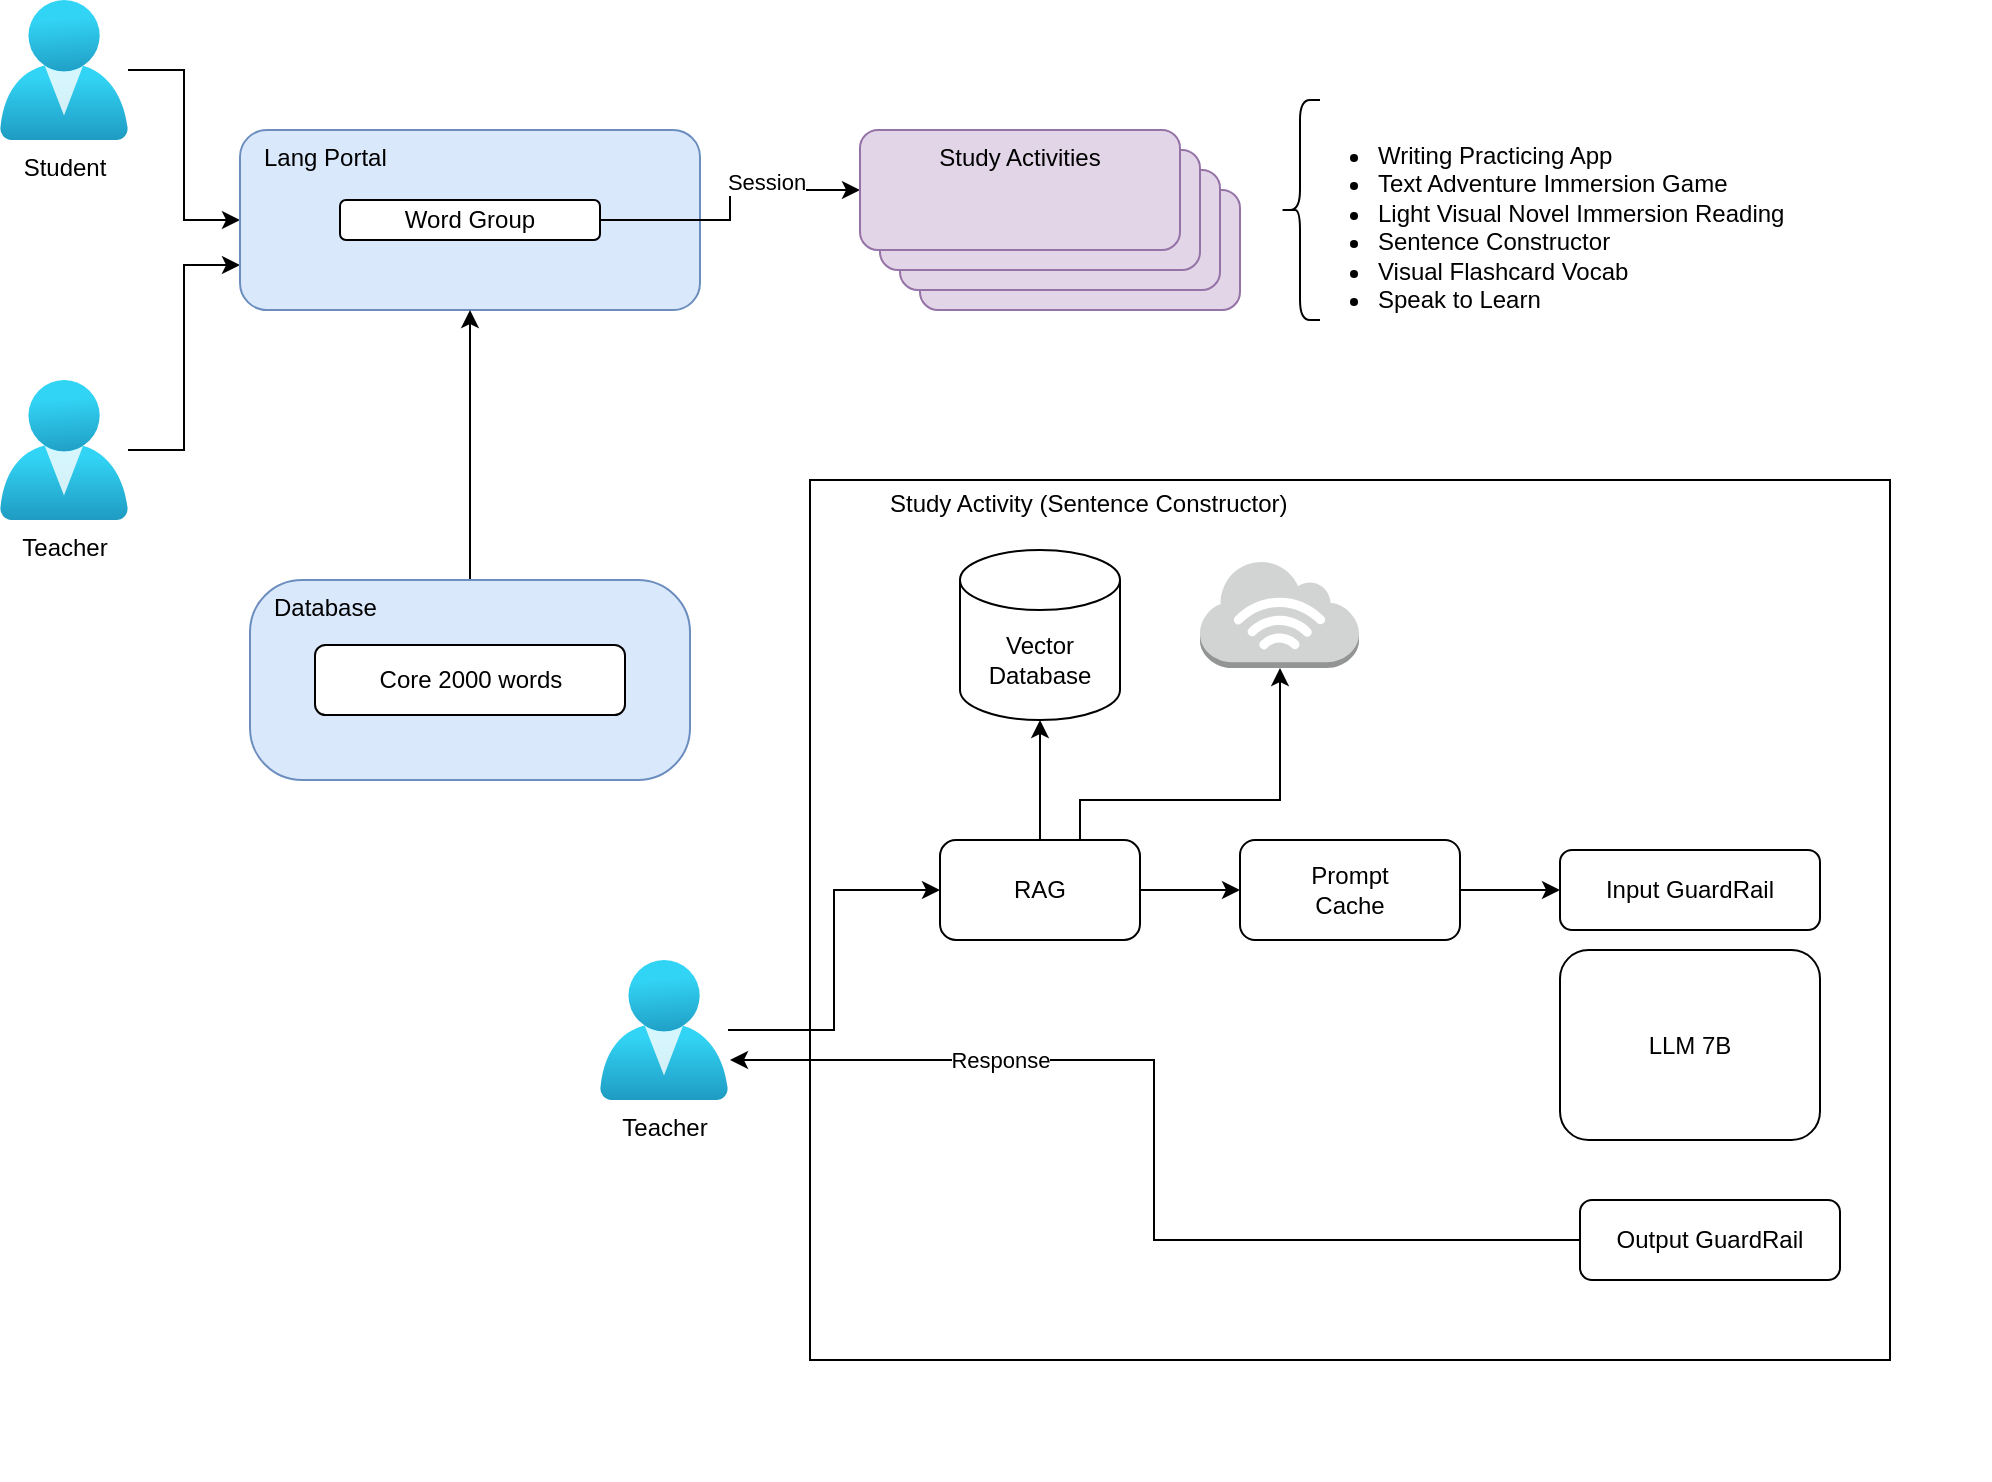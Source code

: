 <mxfile version="26.0.11">
  <diagram name="Page-1" id="XGFJKn74wzzEY6qgSuGr">
    <mxGraphModel dx="2178" dy="1224" grid="1" gridSize="10" guides="1" tooltips="1" connect="1" arrows="1" fold="1" page="1" pageScale="1" pageWidth="1169" pageHeight="1654" math="0" shadow="0">
      <root>
        <mxCell id="0" />
        <mxCell id="1" parent="0" />
        <mxCell id="2gmNj-pyCI4hmsBpCYHp-7" value="" style="edgeStyle=orthogonalEdgeStyle;rounded=0;orthogonalLoop=1;jettySize=auto;html=1;" edge="1" parent="1" source="2gmNj-pyCI4hmsBpCYHp-3" target="2gmNj-pyCI4hmsBpCYHp-5">
          <mxGeometry relative="1" as="geometry" />
        </mxCell>
        <mxCell id="2gmNj-pyCI4hmsBpCYHp-3" value="Student" style="image;aspect=fixed;html=1;points=[];align=center;fontSize=12;image=img/lib/azure2/identity/Users.svg;" vertex="1" parent="1">
          <mxGeometry x="40" y="130" width="64" height="70" as="geometry" />
        </mxCell>
        <mxCell id="2gmNj-pyCI4hmsBpCYHp-8" style="edgeStyle=orthogonalEdgeStyle;rounded=0;orthogonalLoop=1;jettySize=auto;html=1;entryX=0;entryY=0.75;entryDx=0;entryDy=0;" edge="1" parent="1" source="2gmNj-pyCI4hmsBpCYHp-4" target="2gmNj-pyCI4hmsBpCYHp-5">
          <mxGeometry relative="1" as="geometry" />
        </mxCell>
        <mxCell id="2gmNj-pyCI4hmsBpCYHp-4" value="Teacher" style="image;aspect=fixed;html=1;points=[];align=center;fontSize=12;image=img/lib/azure2/identity/Users.svg;" vertex="1" parent="1">
          <mxGeometry x="40" y="320" width="64" height="70" as="geometry" />
        </mxCell>
        <mxCell id="2gmNj-pyCI4hmsBpCYHp-5" value="Lang Portal" style="rounded=1;whiteSpace=wrap;html=1;align=left;labelPosition=center;verticalLabelPosition=middle;verticalAlign=top;fillColor=#dae8fc;strokeColor=#6c8ebf;spacingLeft=10;" vertex="1" parent="1">
          <mxGeometry x="160" y="195" width="230" height="90" as="geometry" />
        </mxCell>
        <mxCell id="2gmNj-pyCI4hmsBpCYHp-15" style="edgeStyle=orthogonalEdgeStyle;rounded=0;orthogonalLoop=1;jettySize=auto;html=1;entryX=0;entryY=0.5;entryDx=0;entryDy=0;" edge="1" parent="1" source="2gmNj-pyCI4hmsBpCYHp-6" target="2gmNj-pyCI4hmsBpCYHp-11">
          <mxGeometry relative="1" as="geometry" />
        </mxCell>
        <mxCell id="2gmNj-pyCI4hmsBpCYHp-21" value="Session" style="edgeLabel;html=1;align=center;verticalAlign=middle;resizable=0;points=[];" vertex="1" connectable="0" parent="2gmNj-pyCI4hmsBpCYHp-15">
          <mxGeometry x="0.343" y="4" relative="1" as="geometry">
            <mxPoint as="offset" />
          </mxGeometry>
        </mxCell>
        <mxCell id="2gmNj-pyCI4hmsBpCYHp-6" value="Word Group" style="rounded=1;whiteSpace=wrap;html=1;" vertex="1" parent="1">
          <mxGeometry x="210" y="230" width="130" height="20" as="geometry" />
        </mxCell>
        <mxCell id="2gmNj-pyCI4hmsBpCYHp-17" style="edgeStyle=orthogonalEdgeStyle;rounded=0;orthogonalLoop=1;jettySize=auto;html=1;entryX=0.5;entryY=1;entryDx=0;entryDy=0;" edge="1" parent="1" source="2gmNj-pyCI4hmsBpCYHp-9" target="2gmNj-pyCI4hmsBpCYHp-5">
          <mxGeometry relative="1" as="geometry" />
        </mxCell>
        <mxCell id="2gmNj-pyCI4hmsBpCYHp-9" value="Database" style="rounded=1;whiteSpace=wrap;html=1;align=left;verticalAlign=top;arcSize=26;fillColor=#dae8fc;strokeColor=#6c8ebf;spacingLeft=10;" vertex="1" parent="1">
          <mxGeometry x="165" y="420" width="220" height="100" as="geometry" />
        </mxCell>
        <mxCell id="2gmNj-pyCI4hmsBpCYHp-10" value="Core 2000 words" style="rounded=1;whiteSpace=wrap;html=1;" vertex="1" parent="1">
          <mxGeometry x="197.5" y="452.5" width="155" height="35" as="geometry" />
        </mxCell>
        <mxCell id="2gmNj-pyCI4hmsBpCYHp-19" value="" style="group;strokeWidth=0;opacity=30;fillColor=none;labelPosition=center;verticalLabelPosition=middle;align=center;verticalAlign=middle;" vertex="1" connectable="0" parent="1">
          <mxGeometry x="470" y="180" width="565" height="690" as="geometry" />
        </mxCell>
        <mxCell id="2gmNj-pyCI4hmsBpCYHp-14" value="" style="rounded=1;whiteSpace=wrap;html=1;fillColor=#e1d5e7;strokeColor=#9673a6;" vertex="1" parent="2gmNj-pyCI4hmsBpCYHp-19">
          <mxGeometry x="30" y="45" width="160" height="60" as="geometry" />
        </mxCell>
        <mxCell id="2gmNj-pyCI4hmsBpCYHp-13" value="" style="rounded=1;whiteSpace=wrap;html=1;fillColor=#e1d5e7;strokeColor=#9673a6;" vertex="1" parent="2gmNj-pyCI4hmsBpCYHp-19">
          <mxGeometry x="20" y="35" width="160" height="60" as="geometry" />
        </mxCell>
        <mxCell id="2gmNj-pyCI4hmsBpCYHp-12" value="" style="rounded=1;whiteSpace=wrap;html=1;fillColor=#e1d5e7;strokeColor=#9673a6;" vertex="1" parent="2gmNj-pyCI4hmsBpCYHp-19">
          <mxGeometry x="10" y="25" width="160" height="60" as="geometry" />
        </mxCell>
        <mxCell id="2gmNj-pyCI4hmsBpCYHp-11" value="Study Activities" style="rounded=1;whiteSpace=wrap;html=1;fillColor=#e1d5e7;strokeColor=#9673a6;align=center;labelPosition=center;verticalLabelPosition=middle;verticalAlign=top;textDirection=ltr;" vertex="1" parent="2gmNj-pyCI4hmsBpCYHp-19">
          <mxGeometry y="15" width="160" height="60" as="geometry" />
        </mxCell>
        <mxCell id="2gmNj-pyCI4hmsBpCYHp-16" value="" style="shape=curlyBracket;whiteSpace=wrap;html=1;rounded=1;labelPosition=left;verticalLabelPosition=middle;align=right;verticalAlign=middle;" vertex="1" parent="2gmNj-pyCI4hmsBpCYHp-19">
          <mxGeometry x="210" width="20" height="110" as="geometry" />
        </mxCell>
        <mxCell id="2gmNj-pyCI4hmsBpCYHp-29" value="LLM 7B" style="rounded=1;whiteSpace=wrap;html=1;perimeterSpacing=0;" vertex="1" parent="2gmNj-pyCI4hmsBpCYHp-19">
          <mxGeometry x="350" y="425" width="130" height="95" as="geometry" />
        </mxCell>
        <mxCell id="2gmNj-pyCI4hmsBpCYHp-27" value="Prompt&lt;br&gt;Cache" style="rounded=1;whiteSpace=wrap;html=1;perimeterSpacing=0;" vertex="1" parent="2gmNj-pyCI4hmsBpCYHp-19">
          <mxGeometry x="190" y="370" width="110" height="50" as="geometry" />
        </mxCell>
        <mxCell id="2gmNj-pyCI4hmsBpCYHp-23" value="Vector&lt;div&gt;Database&lt;/div&gt;" style="shape=cylinder3;whiteSpace=wrap;html=1;boundedLbl=1;backgroundOutline=1;size=15;" vertex="1" parent="2gmNj-pyCI4hmsBpCYHp-19">
          <mxGeometry x="50" y="225" width="80" height="85" as="geometry" />
        </mxCell>
        <mxCell id="2gmNj-pyCI4hmsBpCYHp-40" value="" style="outlineConnect=0;dashed=0;verticalLabelPosition=bottom;verticalAlign=top;align=center;html=1;shape=mxgraph.aws3.internet_3;fillColor=#D2D3D3;gradientColor=none;" vertex="1" parent="2gmNj-pyCI4hmsBpCYHp-19">
          <mxGeometry x="170" y="230" width="79.5" height="54" as="geometry" />
        </mxCell>
        <mxCell id="2gmNj-pyCI4hmsBpCYHp-42" style="edgeStyle=orthogonalEdgeStyle;rounded=0;orthogonalLoop=1;jettySize=auto;html=1;" edge="1" parent="2gmNj-pyCI4hmsBpCYHp-19" source="2gmNj-pyCI4hmsBpCYHp-26" target="2gmNj-pyCI4hmsBpCYHp-40">
          <mxGeometry relative="1" as="geometry">
            <Array as="points">
              <mxPoint x="110" y="350" />
              <mxPoint x="210" y="350" />
            </Array>
          </mxGeometry>
        </mxCell>
        <mxCell id="2gmNj-pyCI4hmsBpCYHp-26" value="RAG" style="rounded=1;whiteSpace=wrap;html=1;perimeterSpacing=0;arcSize=16;" vertex="1" parent="2gmNj-pyCI4hmsBpCYHp-19">
          <mxGeometry x="40" y="370" width="100" height="50" as="geometry" />
        </mxCell>
        <mxCell id="2gmNj-pyCI4hmsBpCYHp-34" style="edgeStyle=orthogonalEdgeStyle;rounded=0;orthogonalLoop=1;jettySize=auto;html=1;entryX=0;entryY=0.5;entryDx=0;entryDy=0;" edge="1" parent="2gmNj-pyCI4hmsBpCYHp-19" source="2gmNj-pyCI4hmsBpCYHp-26" target="2gmNj-pyCI4hmsBpCYHp-27">
          <mxGeometry relative="1" as="geometry" />
        </mxCell>
        <mxCell id="2gmNj-pyCI4hmsBpCYHp-39" style="edgeStyle=orthogonalEdgeStyle;rounded=0;orthogonalLoop=1;jettySize=auto;html=1;entryX=0.5;entryY=1;entryDx=0;entryDy=0;entryPerimeter=0;" edge="1" parent="2gmNj-pyCI4hmsBpCYHp-19" source="2gmNj-pyCI4hmsBpCYHp-26" target="2gmNj-pyCI4hmsBpCYHp-23">
          <mxGeometry relative="1" as="geometry" />
        </mxCell>
        <mxCell id="2gmNj-pyCI4hmsBpCYHp-28" value="Input GuardRail" style="rounded=1;whiteSpace=wrap;html=1;perimeterSpacing=0;" vertex="1" parent="2gmNj-pyCI4hmsBpCYHp-19">
          <mxGeometry x="350" y="375" width="130" height="40" as="geometry" />
        </mxCell>
        <mxCell id="2gmNj-pyCI4hmsBpCYHp-35" style="edgeStyle=orthogonalEdgeStyle;rounded=0;orthogonalLoop=1;jettySize=auto;html=1;entryX=0;entryY=0.5;entryDx=0;entryDy=0;" edge="1" parent="2gmNj-pyCI4hmsBpCYHp-19" source="2gmNj-pyCI4hmsBpCYHp-27" target="2gmNj-pyCI4hmsBpCYHp-28">
          <mxGeometry relative="1" as="geometry" />
        </mxCell>
        <mxCell id="2gmNj-pyCI4hmsBpCYHp-48" value="&lt;blockquote style=&quot;margin: 0 0 0 40px; border: none; padding: 0px;&quot;&gt;Study Activity (Sentence Constructor)&lt;/blockquote&gt;" style="rounded=0;whiteSpace=wrap;html=1;gradientColor=none;fillColor=none;align=left;labelPosition=center;verticalLabelPosition=middle;verticalAlign=top;spacing=0;spacingLeft=0;spacingRight=0;" vertex="1" parent="2gmNj-pyCI4hmsBpCYHp-19">
          <mxGeometry x="-25" y="190" width="540" height="440" as="geometry" />
        </mxCell>
        <mxCell id="2gmNj-pyCI4hmsBpCYHp-22" value="&lt;ul&gt;&lt;li&gt;Writing Practicing App&lt;/li&gt;&lt;li&gt;Text Adventure Immersion Game&lt;/li&gt;&lt;li&gt;Light Visual Novel Immersion Reading&lt;/li&gt;&lt;li&gt;Sentence Constructor&lt;/li&gt;&lt;li&gt;Visual Flashcard Vocab&lt;/li&gt;&lt;li&gt;Speak to Learn&lt;/li&gt;&lt;/ul&gt;" style="text;html=1;align=left;verticalAlign=top;whiteSpace=wrap;rounded=0;spacing=-1;spacingTop=5;" vertex="1" parent="1">
          <mxGeometry x="690" y="180" width="290" height="150" as="geometry" />
        </mxCell>
        <mxCell id="2gmNj-pyCI4hmsBpCYHp-30" value="Output GuardRail" style="rounded=1;whiteSpace=wrap;html=1;perimeterSpacing=0;" vertex="1" parent="1">
          <mxGeometry x="830" y="730" width="130" height="40" as="geometry" />
        </mxCell>
        <mxCell id="2gmNj-pyCI4hmsBpCYHp-32" style="edgeStyle=orthogonalEdgeStyle;rounded=0;orthogonalLoop=1;jettySize=auto;html=1;entryX=0;entryY=0.5;entryDx=0;entryDy=0;" edge="1" parent="1" source="2gmNj-pyCI4hmsBpCYHp-31" target="2gmNj-pyCI4hmsBpCYHp-26">
          <mxGeometry relative="1" as="geometry" />
        </mxCell>
        <mxCell id="2gmNj-pyCI4hmsBpCYHp-31" value="Teacher" style="image;aspect=fixed;html=1;points=[];align=center;fontSize=12;image=img/lib/azure2/identity/Users.svg;" vertex="1" parent="1">
          <mxGeometry x="340" y="610" width="64" height="70" as="geometry" />
        </mxCell>
        <mxCell id="2gmNj-pyCI4hmsBpCYHp-33" style="edgeStyle=orthogonalEdgeStyle;rounded=0;orthogonalLoop=1;jettySize=auto;html=1;" edge="1" parent="1" source="2gmNj-pyCI4hmsBpCYHp-30">
          <mxGeometry relative="1" as="geometry">
            <mxPoint x="405" y="660" as="targetPoint" />
            <Array as="points">
              <mxPoint x="617" y="750" />
              <mxPoint x="617" y="660" />
              <mxPoint x="405" y="660" />
            </Array>
          </mxGeometry>
        </mxCell>
        <mxCell id="2gmNj-pyCI4hmsBpCYHp-47" value="Response" style="edgeLabel;html=1;align=center;verticalAlign=middle;resizable=0;points=[];" vertex="1" connectable="0" parent="2gmNj-pyCI4hmsBpCYHp-33">
          <mxGeometry x="0.475" relative="1" as="geometry">
            <mxPoint as="offset" />
          </mxGeometry>
        </mxCell>
      </root>
    </mxGraphModel>
  </diagram>
</mxfile>
